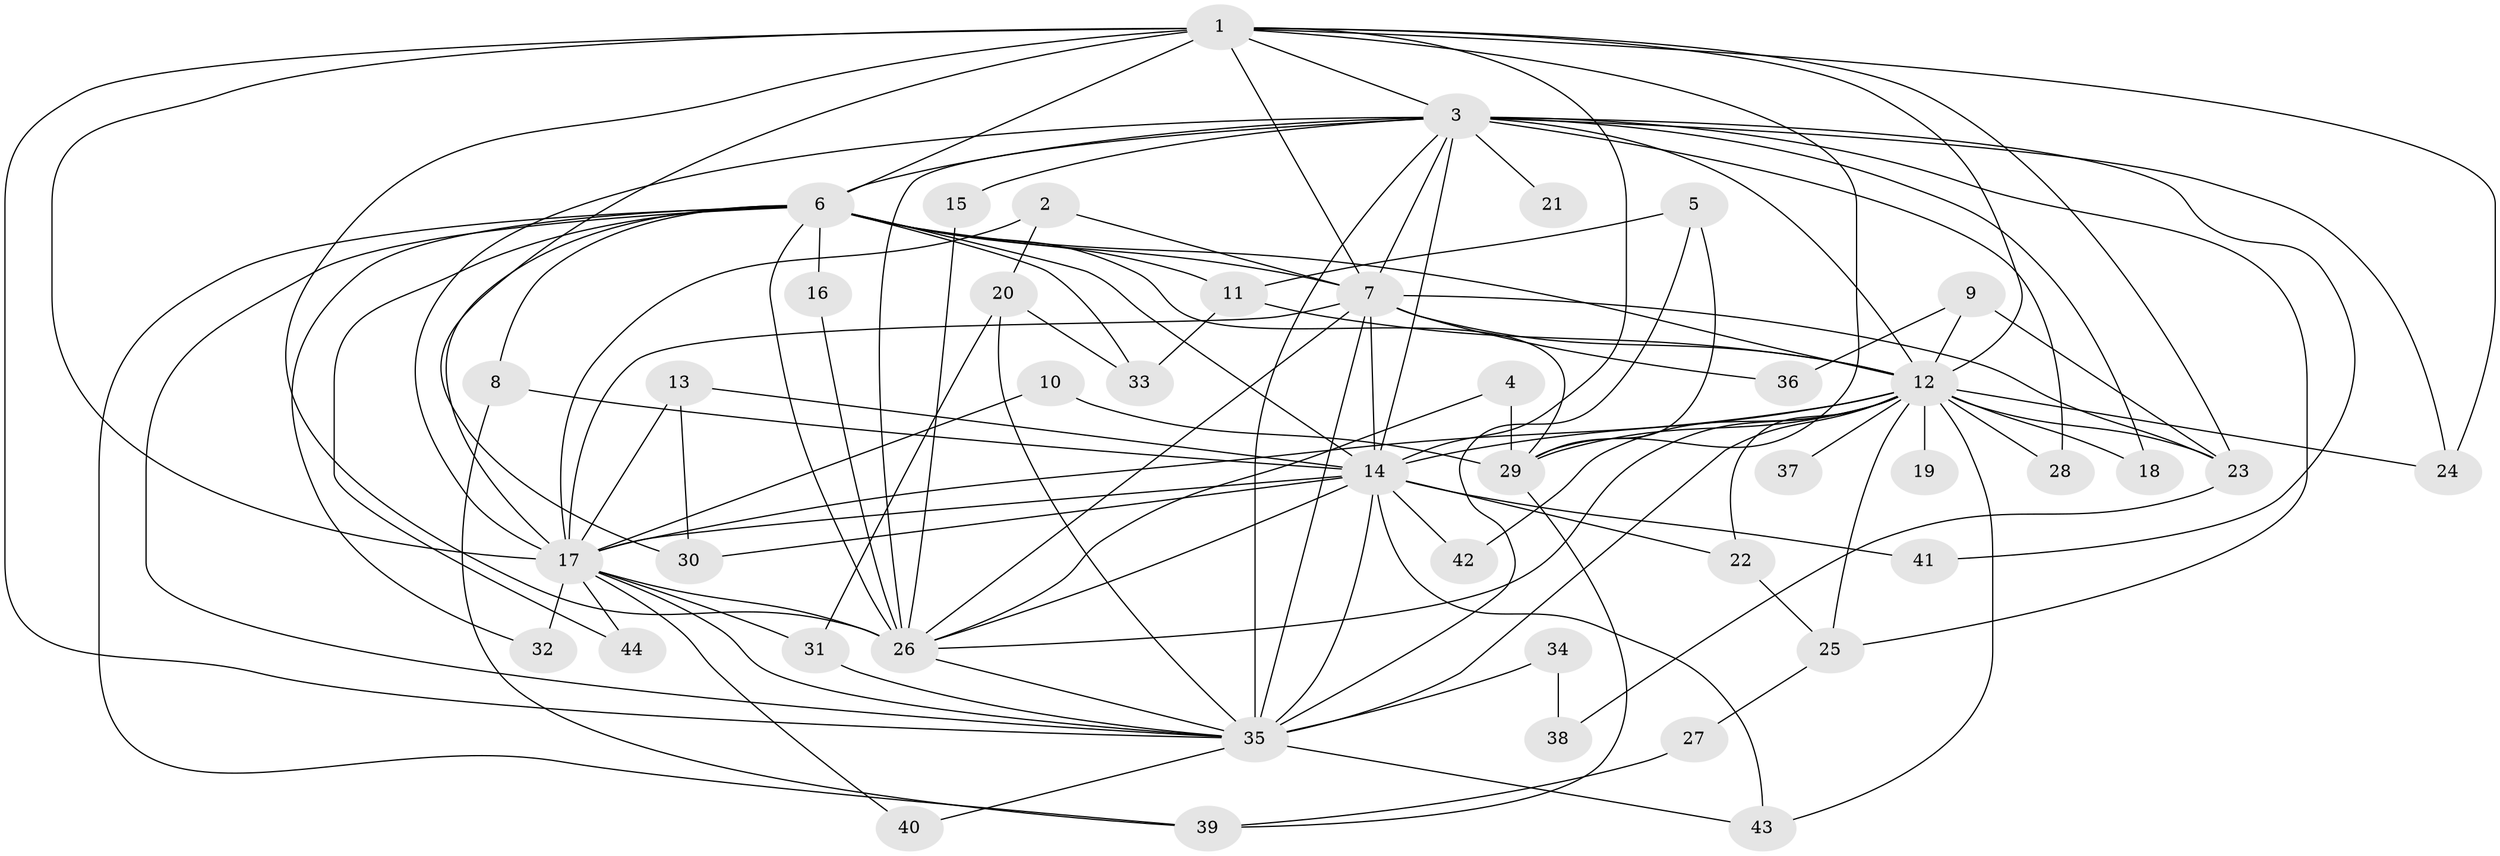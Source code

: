 // original degree distribution, {13: 0.0136986301369863, 26: 0.0136986301369863, 16: 0.0273972602739726, 19: 0.0136986301369863, 12: 0.0136986301369863, 20: 0.0410958904109589, 18: 0.0136986301369863, 7: 0.0136986301369863, 3: 0.2054794520547945, 4: 0.0684931506849315, 2: 0.547945205479452, 5: 0.0273972602739726}
// Generated by graph-tools (version 1.1) at 2025/36/03/04/25 23:36:16]
// undirected, 44 vertices, 112 edges
graph export_dot {
  node [color=gray90,style=filled];
  1;
  2;
  3;
  4;
  5;
  6;
  7;
  8;
  9;
  10;
  11;
  12;
  13;
  14;
  15;
  16;
  17;
  18;
  19;
  20;
  21;
  22;
  23;
  24;
  25;
  26;
  27;
  28;
  29;
  30;
  31;
  32;
  33;
  34;
  35;
  36;
  37;
  38;
  39;
  40;
  41;
  42;
  43;
  44;
  1 -- 3 [weight=2.0];
  1 -- 6 [weight=3.0];
  1 -- 7 [weight=2.0];
  1 -- 12 [weight=3.0];
  1 -- 14 [weight=3.0];
  1 -- 17 [weight=4.0];
  1 -- 23 [weight=1.0];
  1 -- 24 [weight=1.0];
  1 -- 26 [weight=3.0];
  1 -- 29 [weight=1.0];
  1 -- 30 [weight=1.0];
  1 -- 35 [weight=2.0];
  2 -- 7 [weight=1.0];
  2 -- 17 [weight=1.0];
  2 -- 20 [weight=1.0];
  3 -- 6 [weight=1.0];
  3 -- 7 [weight=1.0];
  3 -- 12 [weight=1.0];
  3 -- 14 [weight=1.0];
  3 -- 15 [weight=1.0];
  3 -- 17 [weight=2.0];
  3 -- 18 [weight=1.0];
  3 -- 21 [weight=1.0];
  3 -- 24 [weight=1.0];
  3 -- 25 [weight=1.0];
  3 -- 26 [weight=1.0];
  3 -- 28 [weight=1.0];
  3 -- 35 [weight=1.0];
  3 -- 41 [weight=2.0];
  4 -- 26 [weight=1.0];
  4 -- 29 [weight=1.0];
  5 -- 11 [weight=1.0];
  5 -- 29 [weight=1.0];
  5 -- 35 [weight=1.0];
  6 -- 7 [weight=1.0];
  6 -- 8 [weight=1.0];
  6 -- 11 [weight=1.0];
  6 -- 12 [weight=1.0];
  6 -- 14 [weight=1.0];
  6 -- 16 [weight=1.0];
  6 -- 17 [weight=1.0];
  6 -- 26 [weight=1.0];
  6 -- 29 [weight=1.0];
  6 -- 32 [weight=1.0];
  6 -- 33 [weight=1.0];
  6 -- 35 [weight=1.0];
  6 -- 39 [weight=1.0];
  6 -- 44 [weight=1.0];
  7 -- 12 [weight=1.0];
  7 -- 14 [weight=1.0];
  7 -- 17 [weight=2.0];
  7 -- 23 [weight=1.0];
  7 -- 26 [weight=1.0];
  7 -- 35 [weight=3.0];
  7 -- 36 [weight=1.0];
  8 -- 14 [weight=1.0];
  8 -- 39 [weight=1.0];
  9 -- 12 [weight=1.0];
  9 -- 23 [weight=1.0];
  9 -- 36 [weight=1.0];
  10 -- 17 [weight=1.0];
  10 -- 29 [weight=1.0];
  11 -- 12 [weight=1.0];
  11 -- 33 [weight=1.0];
  12 -- 14 [weight=1.0];
  12 -- 17 [weight=1.0];
  12 -- 18 [weight=1.0];
  12 -- 19 [weight=1.0];
  12 -- 22 [weight=2.0];
  12 -- 23 [weight=1.0];
  12 -- 24 [weight=1.0];
  12 -- 25 [weight=1.0];
  12 -- 26 [weight=1.0];
  12 -- 28 [weight=1.0];
  12 -- 29 [weight=1.0];
  12 -- 35 [weight=1.0];
  12 -- 37 [weight=1.0];
  12 -- 42 [weight=1.0];
  12 -- 43 [weight=1.0];
  13 -- 14 [weight=1.0];
  13 -- 17 [weight=1.0];
  13 -- 30 [weight=1.0];
  14 -- 17 [weight=1.0];
  14 -- 22 [weight=1.0];
  14 -- 26 [weight=1.0];
  14 -- 30 [weight=1.0];
  14 -- 35 [weight=1.0];
  14 -- 41 [weight=2.0];
  14 -- 42 [weight=1.0];
  14 -- 43 [weight=1.0];
  15 -- 26 [weight=1.0];
  16 -- 26 [weight=1.0];
  17 -- 26 [weight=1.0];
  17 -- 31 [weight=1.0];
  17 -- 32 [weight=1.0];
  17 -- 35 [weight=1.0];
  17 -- 40 [weight=1.0];
  17 -- 44 [weight=1.0];
  20 -- 31 [weight=1.0];
  20 -- 33 [weight=1.0];
  20 -- 35 [weight=2.0];
  22 -- 25 [weight=1.0];
  23 -- 38 [weight=1.0];
  25 -- 27 [weight=1.0];
  26 -- 35 [weight=1.0];
  27 -- 39 [weight=1.0];
  29 -- 39 [weight=1.0];
  31 -- 35 [weight=1.0];
  34 -- 35 [weight=2.0];
  34 -- 38 [weight=1.0];
  35 -- 40 [weight=1.0];
  35 -- 43 [weight=1.0];
}
